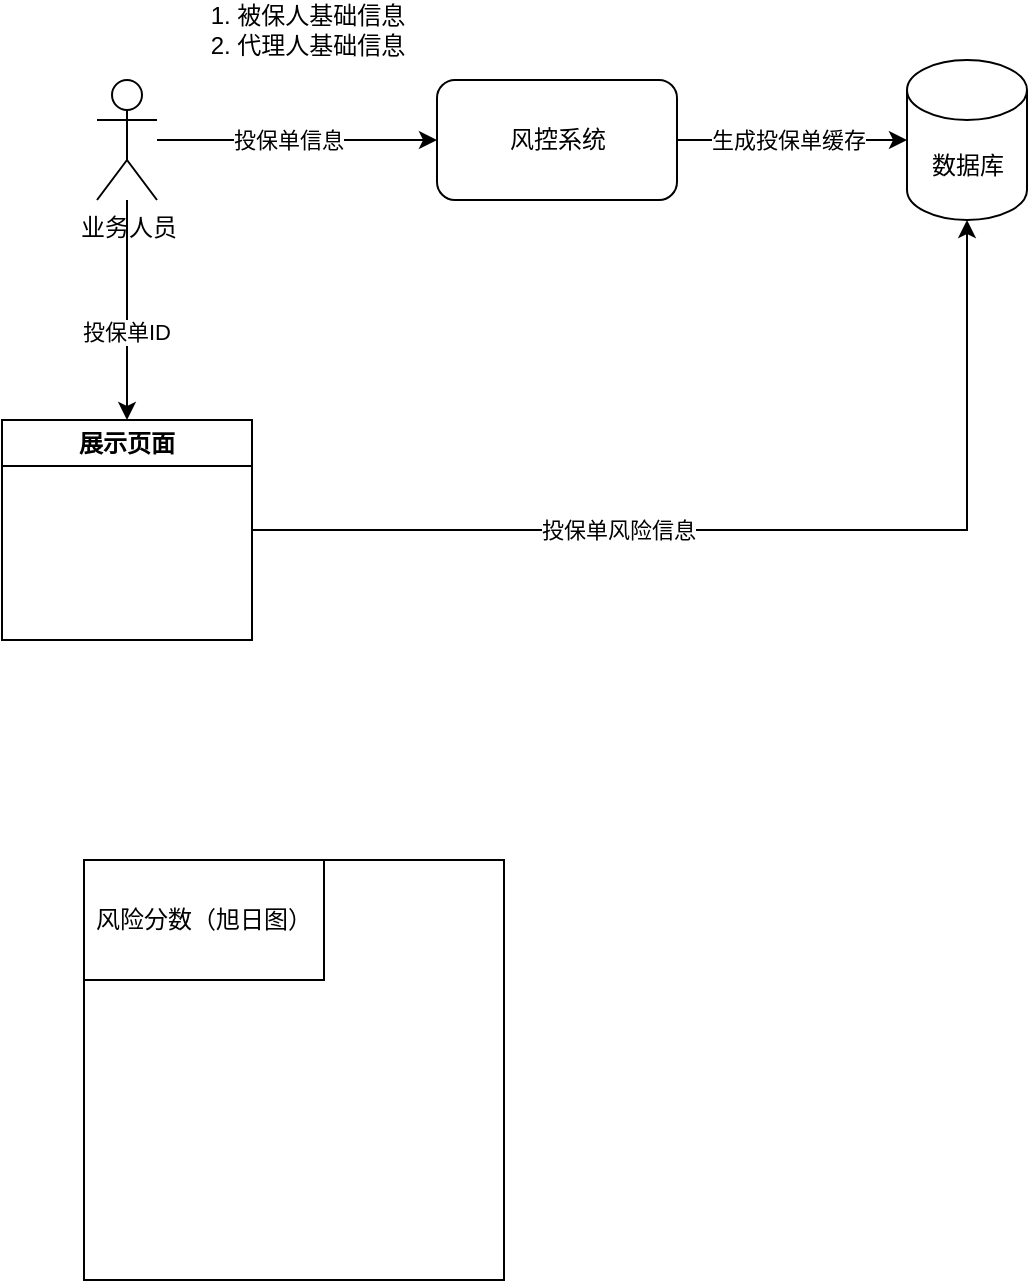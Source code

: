 <mxfile version="21.8.2" type="github">
  <diagram name="Page-1" id="D61PyfcK58h0UPg5Ae6O">
    <mxGraphModel dx="2074" dy="2250" grid="1" gridSize="10" guides="1" tooltips="1" connect="1" arrows="1" fold="1" page="1" pageScale="1" pageWidth="850" pageHeight="1100" math="0" shadow="0">
      <root>
        <mxCell id="0" />
        <mxCell id="1" parent="0" />
        <mxCell id="CutPcQzICrdOBgq3EssP-4" style="edgeStyle=orthogonalEdgeStyle;rounded=0;orthogonalLoop=1;jettySize=auto;html=1;" edge="1" parent="1" source="CutPcQzICrdOBgq3EssP-1" target="CutPcQzICrdOBgq3EssP-2">
          <mxGeometry relative="1" as="geometry" />
        </mxCell>
        <mxCell id="CutPcQzICrdOBgq3EssP-6" value="投保单信息" style="edgeLabel;html=1;align=center;verticalAlign=middle;resizable=0;points=[];" vertex="1" connectable="0" parent="CutPcQzICrdOBgq3EssP-4">
          <mxGeometry x="-0.329" relative="1" as="geometry">
            <mxPoint x="18" as="offset" />
          </mxGeometry>
        </mxCell>
        <mxCell id="CutPcQzICrdOBgq3EssP-11" style="edgeStyle=orthogonalEdgeStyle;rounded=0;orthogonalLoop=1;jettySize=auto;html=1;" edge="1" parent="1" source="CutPcQzICrdOBgq3EssP-1" target="CutPcQzICrdOBgq3EssP-9">
          <mxGeometry relative="1" as="geometry" />
        </mxCell>
        <mxCell id="CutPcQzICrdOBgq3EssP-13" value="投保单ID" style="edgeLabel;html=1;align=center;verticalAlign=middle;resizable=0;points=[];" vertex="1" connectable="0" parent="CutPcQzICrdOBgq3EssP-11">
          <mxGeometry x="0.173" y="-1" relative="1" as="geometry">
            <mxPoint y="1" as="offset" />
          </mxGeometry>
        </mxCell>
        <mxCell id="CutPcQzICrdOBgq3EssP-1" value="业务人员" style="shape=umlActor;verticalLabelPosition=bottom;verticalAlign=top;html=1;outlineConnect=0;" vertex="1" parent="1">
          <mxGeometry x="216.5" y="-1020" width="30" height="60" as="geometry" />
        </mxCell>
        <mxCell id="CutPcQzICrdOBgq3EssP-5" style="edgeStyle=orthogonalEdgeStyle;rounded=0;orthogonalLoop=1;jettySize=auto;html=1;" edge="1" parent="1" source="CutPcQzICrdOBgq3EssP-2" target="CutPcQzICrdOBgq3EssP-3">
          <mxGeometry relative="1" as="geometry" />
        </mxCell>
        <mxCell id="CutPcQzICrdOBgq3EssP-7" value="生成投保单缓存" style="edgeLabel;html=1;align=center;verticalAlign=middle;resizable=0;points=[];" vertex="1" connectable="0" parent="CutPcQzICrdOBgq3EssP-5">
          <mxGeometry x="-0.478" relative="1" as="geometry">
            <mxPoint x="25" as="offset" />
          </mxGeometry>
        </mxCell>
        <mxCell id="CutPcQzICrdOBgq3EssP-2" value="风控系统" style="rounded=1;whiteSpace=wrap;html=1;" vertex="1" parent="1">
          <mxGeometry x="386.5" y="-1020" width="120" height="60" as="geometry" />
        </mxCell>
        <mxCell id="CutPcQzICrdOBgq3EssP-3" value="数据库" style="shape=cylinder3;whiteSpace=wrap;html=1;boundedLbl=1;backgroundOutline=1;size=15;" vertex="1" parent="1">
          <mxGeometry x="621.5" y="-1030" width="60" height="80" as="geometry" />
        </mxCell>
        <mxCell id="CutPcQzICrdOBgq3EssP-8" value="1. 被保人基础信息&lt;br&gt;&lt;div style=&quot;text-align: left;&quot;&gt;&lt;span style=&quot;background-color: initial;&quot;&gt;2. 代理人基础信息&lt;/span&gt;&lt;/div&gt;" style="text;html=1;strokeColor=none;fillColor=none;align=center;verticalAlign=middle;whiteSpace=wrap;rounded=0;" vertex="1" parent="1">
          <mxGeometry x="271.5" y="-1060" width="100" height="30" as="geometry" />
        </mxCell>
        <mxCell id="CutPcQzICrdOBgq3EssP-9" value="展示页面" style="swimlane;whiteSpace=wrap;html=1;" vertex="1" parent="1">
          <mxGeometry x="169" y="-850" width="125" height="110" as="geometry" />
        </mxCell>
        <mxCell id="CutPcQzICrdOBgq3EssP-12" style="edgeStyle=orthogonalEdgeStyle;rounded=0;orthogonalLoop=1;jettySize=auto;html=1;entryX=0.5;entryY=1;entryDx=0;entryDy=0;entryPerimeter=0;" edge="1" parent="1" source="CutPcQzICrdOBgq3EssP-9" target="CutPcQzICrdOBgq3EssP-3">
          <mxGeometry relative="1" as="geometry" />
        </mxCell>
        <mxCell id="CutPcQzICrdOBgq3EssP-14" value="投保单风险信息" style="edgeLabel;html=1;align=center;verticalAlign=middle;resizable=0;points=[];" vertex="1" connectable="0" parent="CutPcQzICrdOBgq3EssP-12">
          <mxGeometry x="-0.44" relative="1" as="geometry">
            <mxPoint x="39" as="offset" />
          </mxGeometry>
        </mxCell>
        <mxCell id="CutPcQzICrdOBgq3EssP-16" value="" style="whiteSpace=wrap;html=1;aspect=fixed;" vertex="1" parent="1">
          <mxGeometry x="210" y="-630" width="210" height="210" as="geometry" />
        </mxCell>
        <mxCell id="CutPcQzICrdOBgq3EssP-17" value="风险分数（旭日图）" style="rounded=0;whiteSpace=wrap;html=1;" vertex="1" parent="1">
          <mxGeometry x="210" y="-630" width="120" height="60" as="geometry" />
        </mxCell>
      </root>
    </mxGraphModel>
  </diagram>
</mxfile>
